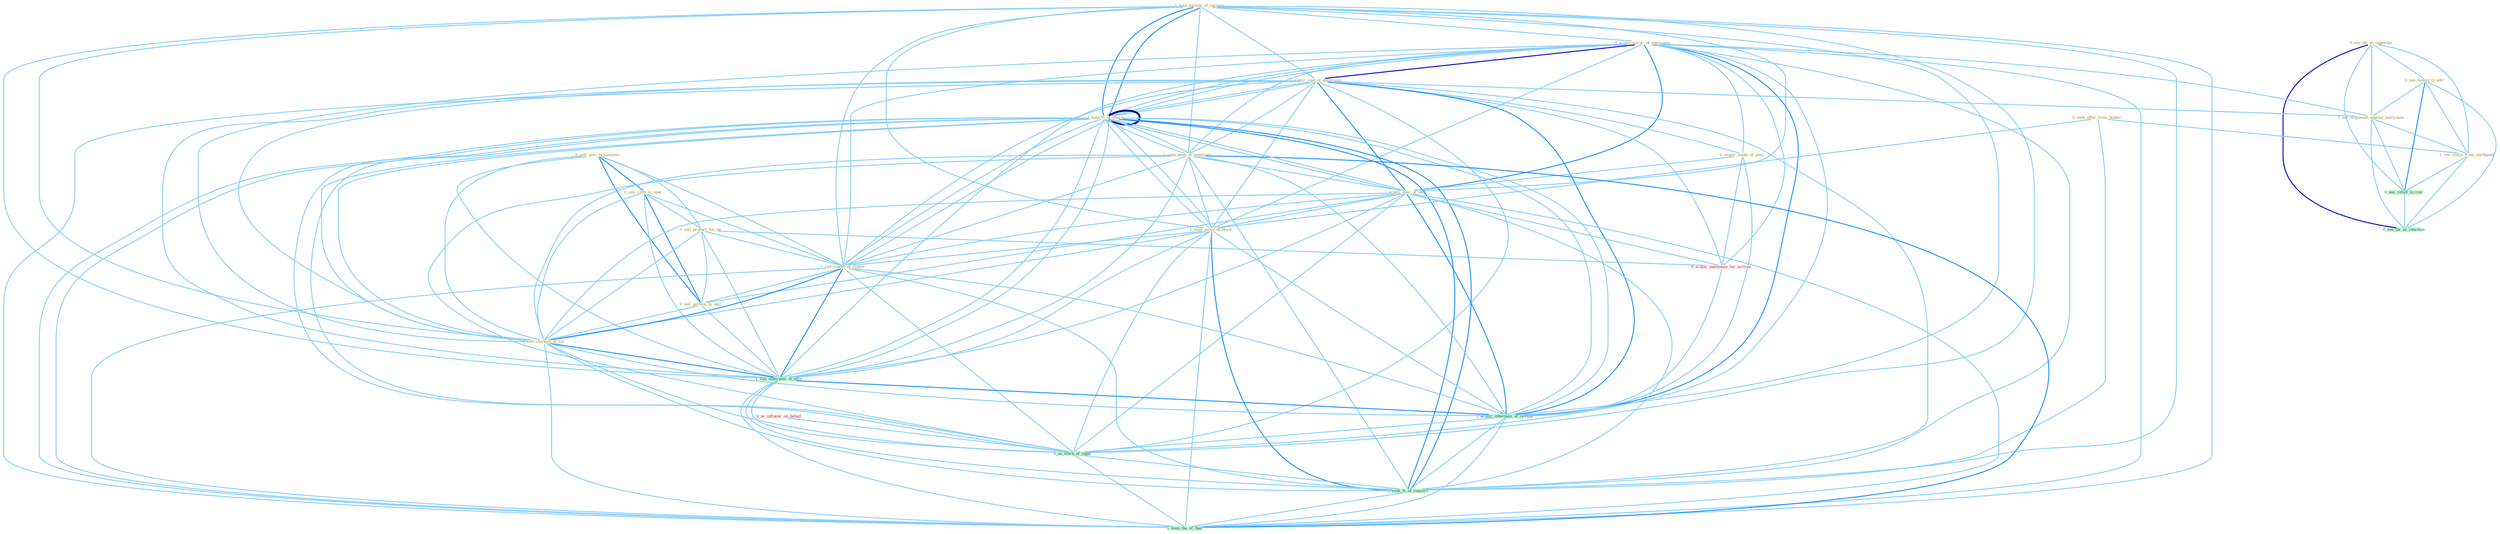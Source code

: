 Graph G{ 
    node
    [shape=polygon,style=filled,width=.5,height=.06,color="#BDFCC9",fixedsize=true,fontsize=4,
    fontcolor="#2f4f4f"];
    {node
    [color="#ffffe0", fontcolor="#8b7d6b"] "1_hold_auction_of_currenc " "0_see_thi_as_opportun " "0_sell_piec_to_investor " "1_acquir_secur_of_entitynam " "0_sell_cattl_to_oper " "1_acquir_rest_of_entitynam " "0_sell_product_for_us " "1_hold_%_of_share " "0_acquir_stake_at_penc " "0_seek_offer_from_bidder " "1_seen_peak_of_construct " "0_see_footag_in_edit " "1_acquir_busi_of_unit " "1_see_argument_against_entitynam " "1_hold_%_of_share " "1_see_claim_from_earthquak " "1_seek_mean_of_block " "1_sell_model_of_center " "0_sell_portion_to_unit " "1_sell_stockpil_of_ton "}
{node [color="#fff0f5", fontcolor="#b22222"] "0_acquir_entitynam_for_million " "0_us_influenc_on_behalf "}
edge [color="#B0E2FF"];

	"1_hold_auction_of_currenc " -- "1_acquir_secur_of_entitynam " [w="1", color="#87cefa" ];
	"1_hold_auction_of_currenc " -- "1_acquir_rest_of_entitynam " [w="1", color="#87cefa" ];
	"1_hold_auction_of_currenc " -- "1_hold_%_of_share " [w="2", color="#1e90ff" , len=0.8];
	"1_hold_auction_of_currenc " -- "1_seen_peak_of_construct " [w="1", color="#87cefa" ];
	"1_hold_auction_of_currenc " -- "1_acquir_busi_of_unit " [w="1", color="#87cefa" ];
	"1_hold_auction_of_currenc " -- "1_hold_%_of_share " [w="2", color="#1e90ff" , len=0.8];
	"1_hold_auction_of_currenc " -- "1_seek_mean_of_block " [w="1", color="#87cefa" ];
	"1_hold_auction_of_currenc " -- "1_sell_model_of_center " [w="1", color="#87cefa" ];
	"1_hold_auction_of_currenc " -- "1_sell_stockpil_of_ton " [w="1", color="#87cefa" ];
	"1_hold_auction_of_currenc " -- "1_sell_othernum_of_offic " [w="1", color="#87cefa" ];
	"1_hold_auction_of_currenc " -- "1_acquir_othernum_of_restaur " [w="1", color="#87cefa" ];
	"1_hold_auction_of_currenc " -- "1_us_stock_of_capit " [w="1", color="#87cefa" ];
	"1_hold_auction_of_currenc " -- "1_seek_%_of_concern " [w="1", color="#87cefa" ];
	"1_hold_auction_of_currenc " -- "1_seen_the_of_that " [w="1", color="#87cefa" ];
	"0_see_thi_as_opportun " -- "0_see_footag_in_edit " [w="1", color="#87cefa" ];
	"0_see_thi_as_opportun " -- "1_see_argument_against_entitynam " [w="1", color="#87cefa" ];
	"0_see_thi_as_opportun " -- "1_see_claim_from_earthquak " [w="1", color="#87cefa" ];
	"0_see_thi_as_opportun " -- "0_see_relief_in_cost " [w="1", color="#87cefa" ];
	"0_see_thi_as_opportun " -- "0_see_thi_as_reaction " [w="3", color="#0000cd" , len=0.6];
	"0_sell_piec_to_investor " -- "0_sell_cattl_to_oper " [w="2", color="#1e90ff" , len=0.8];
	"0_sell_piec_to_investor " -- "0_sell_product_for_us " [w="1", color="#87cefa" ];
	"0_sell_piec_to_investor " -- "1_sell_model_of_center " [w="1", color="#87cefa" ];
	"0_sell_piec_to_investor " -- "0_sell_portion_to_unit " [w="2", color="#1e90ff" , len=0.8];
	"0_sell_piec_to_investor " -- "1_sell_stockpil_of_ton " [w="1", color="#87cefa" ];
	"0_sell_piec_to_investor " -- "1_sell_othernum_of_offic " [w="1", color="#87cefa" ];
	"1_acquir_secur_of_entitynam " -- "1_acquir_rest_of_entitynam " [w="3", color="#0000cd" , len=0.6];
	"1_acquir_secur_of_entitynam " -- "1_hold_%_of_share " [w="1", color="#87cefa" ];
	"1_acquir_secur_of_entitynam " -- "0_acquir_stake_at_penc " [w="1", color="#87cefa" ];
	"1_acquir_secur_of_entitynam " -- "1_seen_peak_of_construct " [w="1", color="#87cefa" ];
	"1_acquir_secur_of_entitynam " -- "1_acquir_busi_of_unit " [w="2", color="#1e90ff" , len=0.8];
	"1_acquir_secur_of_entitynam " -- "1_see_argument_against_entitynam " [w="1", color="#87cefa" ];
	"1_acquir_secur_of_entitynam " -- "1_hold_%_of_share " [w="1", color="#87cefa" ];
	"1_acquir_secur_of_entitynam " -- "1_seek_mean_of_block " [w="1", color="#87cefa" ];
	"1_acquir_secur_of_entitynam " -- "1_sell_model_of_center " [w="1", color="#87cefa" ];
	"1_acquir_secur_of_entitynam " -- "1_sell_stockpil_of_ton " [w="1", color="#87cefa" ];
	"1_acquir_secur_of_entitynam " -- "0_acquir_entitynam_for_million " [w="1", color="#87cefa" ];
	"1_acquir_secur_of_entitynam " -- "1_sell_othernum_of_offic " [w="1", color="#87cefa" ];
	"1_acquir_secur_of_entitynam " -- "1_acquir_othernum_of_restaur " [w="2", color="#1e90ff" , len=0.8];
	"1_acquir_secur_of_entitynam " -- "1_us_stock_of_capit " [w="1", color="#87cefa" ];
	"1_acquir_secur_of_entitynam " -- "1_seek_%_of_concern " [w="1", color="#87cefa" ];
	"1_acquir_secur_of_entitynam " -- "1_seen_the_of_that " [w="1", color="#87cefa" ];
	"0_sell_cattl_to_oper " -- "0_sell_product_for_us " [w="1", color="#87cefa" ];
	"0_sell_cattl_to_oper " -- "1_sell_model_of_center " [w="1", color="#87cefa" ];
	"0_sell_cattl_to_oper " -- "0_sell_portion_to_unit " [w="2", color="#1e90ff" , len=0.8];
	"0_sell_cattl_to_oper " -- "1_sell_stockpil_of_ton " [w="1", color="#87cefa" ];
	"0_sell_cattl_to_oper " -- "1_sell_othernum_of_offic " [w="1", color="#87cefa" ];
	"1_acquir_rest_of_entitynam " -- "1_hold_%_of_share " [w="1", color="#87cefa" ];
	"1_acquir_rest_of_entitynam " -- "0_acquir_stake_at_penc " [w="1", color="#87cefa" ];
	"1_acquir_rest_of_entitynam " -- "1_seen_peak_of_construct " [w="1", color="#87cefa" ];
	"1_acquir_rest_of_entitynam " -- "1_acquir_busi_of_unit " [w="2", color="#1e90ff" , len=0.8];
	"1_acquir_rest_of_entitynam " -- "1_see_argument_against_entitynam " [w="1", color="#87cefa" ];
	"1_acquir_rest_of_entitynam " -- "1_hold_%_of_share " [w="1", color="#87cefa" ];
	"1_acquir_rest_of_entitynam " -- "1_seek_mean_of_block " [w="1", color="#87cefa" ];
	"1_acquir_rest_of_entitynam " -- "1_sell_model_of_center " [w="1", color="#87cefa" ];
	"1_acquir_rest_of_entitynam " -- "1_sell_stockpil_of_ton " [w="1", color="#87cefa" ];
	"1_acquir_rest_of_entitynam " -- "0_acquir_entitynam_for_million " [w="1", color="#87cefa" ];
	"1_acquir_rest_of_entitynam " -- "1_sell_othernum_of_offic " [w="1", color="#87cefa" ];
	"1_acquir_rest_of_entitynam " -- "1_acquir_othernum_of_restaur " [w="2", color="#1e90ff" , len=0.8];
	"1_acquir_rest_of_entitynam " -- "1_us_stock_of_capit " [w="1", color="#87cefa" ];
	"1_acquir_rest_of_entitynam " -- "1_seek_%_of_concern " [w="1", color="#87cefa" ];
	"1_acquir_rest_of_entitynam " -- "1_seen_the_of_that " [w="1", color="#87cefa" ];
	"0_sell_product_for_us " -- "1_sell_model_of_center " [w="1", color="#87cefa" ];
	"0_sell_product_for_us " -- "0_sell_portion_to_unit " [w="1", color="#87cefa" ];
	"0_sell_product_for_us " -- "1_sell_stockpil_of_ton " [w="1", color="#87cefa" ];
	"0_sell_product_for_us " -- "0_acquir_entitynam_for_million " [w="1", color="#87cefa" ];
	"0_sell_product_for_us " -- "1_sell_othernum_of_offic " [w="1", color="#87cefa" ];
	"1_hold_%_of_share " -- "1_seen_peak_of_construct " [w="1", color="#87cefa" ];
	"1_hold_%_of_share " -- "1_acquir_busi_of_unit " [w="1", color="#87cefa" ];
	"1_hold_%_of_share " -- "1_hold_%_of_share " [w="4", style=bold, color="#000080", len=0.4];
	"1_hold_%_of_share " -- "1_seek_mean_of_block " [w="1", color="#87cefa" ];
	"1_hold_%_of_share " -- "1_sell_model_of_center " [w="1", color="#87cefa" ];
	"1_hold_%_of_share " -- "1_sell_stockpil_of_ton " [w="1", color="#87cefa" ];
	"1_hold_%_of_share " -- "1_sell_othernum_of_offic " [w="1", color="#87cefa" ];
	"1_hold_%_of_share " -- "1_acquir_othernum_of_restaur " [w="1", color="#87cefa" ];
	"1_hold_%_of_share " -- "1_us_stock_of_capit " [w="1", color="#87cefa" ];
	"1_hold_%_of_share " -- "1_seek_%_of_concern " [w="2", color="#1e90ff" , len=0.8];
	"1_hold_%_of_share " -- "1_seen_the_of_that " [w="1", color="#87cefa" ];
	"0_acquir_stake_at_penc " -- "1_acquir_busi_of_unit " [w="1", color="#87cefa" ];
	"0_acquir_stake_at_penc " -- "0_acquir_entitynam_for_million " [w="1", color="#87cefa" ];
	"0_acquir_stake_at_penc " -- "1_acquir_othernum_of_restaur " [w="1", color="#87cefa" ];
	"0_seek_offer_from_bidder " -- "1_see_claim_from_earthquak " [w="1", color="#87cefa" ];
	"0_seek_offer_from_bidder " -- "1_seek_mean_of_block " [w="1", color="#87cefa" ];
	"0_seek_offer_from_bidder " -- "1_seek_%_of_concern " [w="1", color="#87cefa" ];
	"1_seen_peak_of_construct " -- "1_acquir_busi_of_unit " [w="1", color="#87cefa" ];
	"1_seen_peak_of_construct " -- "1_hold_%_of_share " [w="1", color="#87cefa" ];
	"1_seen_peak_of_construct " -- "1_seek_mean_of_block " [w="1", color="#87cefa" ];
	"1_seen_peak_of_construct " -- "1_sell_model_of_center " [w="1", color="#87cefa" ];
	"1_seen_peak_of_construct " -- "1_sell_stockpil_of_ton " [w="1", color="#87cefa" ];
	"1_seen_peak_of_construct " -- "1_sell_othernum_of_offic " [w="1", color="#87cefa" ];
	"1_seen_peak_of_construct " -- "1_acquir_othernum_of_restaur " [w="1", color="#87cefa" ];
	"1_seen_peak_of_construct " -- "1_us_stock_of_capit " [w="1", color="#87cefa" ];
	"1_seen_peak_of_construct " -- "1_seek_%_of_concern " [w="1", color="#87cefa" ];
	"1_seen_peak_of_construct " -- "1_seen_the_of_that " [w="2", color="#1e90ff" , len=0.8];
	"0_see_footag_in_edit " -- "1_see_argument_against_entitynam " [w="1", color="#87cefa" ];
	"0_see_footag_in_edit " -- "1_see_claim_from_earthquak " [w="1", color="#87cefa" ];
	"0_see_footag_in_edit " -- "0_see_relief_in_cost " [w="2", color="#1e90ff" , len=0.8];
	"0_see_footag_in_edit " -- "0_see_thi_as_reaction " [w="1", color="#87cefa" ];
	"1_acquir_busi_of_unit " -- "1_hold_%_of_share " [w="1", color="#87cefa" ];
	"1_acquir_busi_of_unit " -- "1_seek_mean_of_block " [w="1", color="#87cefa" ];
	"1_acquir_busi_of_unit " -- "1_sell_model_of_center " [w="1", color="#87cefa" ];
	"1_acquir_busi_of_unit " -- "0_sell_portion_to_unit " [w="1", color="#87cefa" ];
	"1_acquir_busi_of_unit " -- "1_sell_stockpil_of_ton " [w="1", color="#87cefa" ];
	"1_acquir_busi_of_unit " -- "0_acquir_entitynam_for_million " [w="1", color="#87cefa" ];
	"1_acquir_busi_of_unit " -- "1_sell_othernum_of_offic " [w="1", color="#87cefa" ];
	"1_acquir_busi_of_unit " -- "1_acquir_othernum_of_restaur " [w="2", color="#1e90ff" , len=0.8];
	"1_acquir_busi_of_unit " -- "1_us_stock_of_capit " [w="1", color="#87cefa" ];
	"1_acquir_busi_of_unit " -- "1_seek_%_of_concern " [w="1", color="#87cefa" ];
	"1_acquir_busi_of_unit " -- "1_seen_the_of_that " [w="1", color="#87cefa" ];
	"1_see_argument_against_entitynam " -- "1_see_claim_from_earthquak " [w="1", color="#87cefa" ];
	"1_see_argument_against_entitynam " -- "0_see_relief_in_cost " [w="1", color="#87cefa" ];
	"1_see_argument_against_entitynam " -- "0_see_thi_as_reaction " [w="1", color="#87cefa" ];
	"1_hold_%_of_share " -- "1_seek_mean_of_block " [w="1", color="#87cefa" ];
	"1_hold_%_of_share " -- "1_sell_model_of_center " [w="1", color="#87cefa" ];
	"1_hold_%_of_share " -- "1_sell_stockpil_of_ton " [w="1", color="#87cefa" ];
	"1_hold_%_of_share " -- "1_sell_othernum_of_offic " [w="1", color="#87cefa" ];
	"1_hold_%_of_share " -- "1_acquir_othernum_of_restaur " [w="1", color="#87cefa" ];
	"1_hold_%_of_share " -- "1_us_stock_of_capit " [w="1", color="#87cefa" ];
	"1_hold_%_of_share " -- "1_seek_%_of_concern " [w="2", color="#1e90ff" , len=0.8];
	"1_hold_%_of_share " -- "1_seen_the_of_that " [w="1", color="#87cefa" ];
	"1_see_claim_from_earthquak " -- "0_see_relief_in_cost " [w="1", color="#87cefa" ];
	"1_see_claim_from_earthquak " -- "0_see_thi_as_reaction " [w="1", color="#87cefa" ];
	"1_seek_mean_of_block " -- "1_sell_model_of_center " [w="1", color="#87cefa" ];
	"1_seek_mean_of_block " -- "1_sell_stockpil_of_ton " [w="1", color="#87cefa" ];
	"1_seek_mean_of_block " -- "1_sell_othernum_of_offic " [w="1", color="#87cefa" ];
	"1_seek_mean_of_block " -- "1_acquir_othernum_of_restaur " [w="1", color="#87cefa" ];
	"1_seek_mean_of_block " -- "1_us_stock_of_capit " [w="1", color="#87cefa" ];
	"1_seek_mean_of_block " -- "1_seek_%_of_concern " [w="2", color="#1e90ff" , len=0.8];
	"1_seek_mean_of_block " -- "1_seen_the_of_that " [w="1", color="#87cefa" ];
	"1_sell_model_of_center " -- "0_sell_portion_to_unit " [w="1", color="#87cefa" ];
	"1_sell_model_of_center " -- "1_sell_stockpil_of_ton " [w="2", color="#1e90ff" , len=0.8];
	"1_sell_model_of_center " -- "1_sell_othernum_of_offic " [w="2", color="#1e90ff" , len=0.8];
	"1_sell_model_of_center " -- "1_acquir_othernum_of_restaur " [w="1", color="#87cefa" ];
	"1_sell_model_of_center " -- "1_us_stock_of_capit " [w="1", color="#87cefa" ];
	"1_sell_model_of_center " -- "1_seek_%_of_concern " [w="1", color="#87cefa" ];
	"1_sell_model_of_center " -- "1_seen_the_of_that " [w="1", color="#87cefa" ];
	"0_sell_portion_to_unit " -- "1_sell_stockpil_of_ton " [w="1", color="#87cefa" ];
	"0_sell_portion_to_unit " -- "1_sell_othernum_of_offic " [w="1", color="#87cefa" ];
	"1_sell_stockpil_of_ton " -- "1_sell_othernum_of_offic " [w="2", color="#1e90ff" , len=0.8];
	"1_sell_stockpil_of_ton " -- "1_acquir_othernum_of_restaur " [w="1", color="#87cefa" ];
	"1_sell_stockpil_of_ton " -- "1_us_stock_of_capit " [w="1", color="#87cefa" ];
	"1_sell_stockpil_of_ton " -- "1_seek_%_of_concern " [w="1", color="#87cefa" ];
	"1_sell_stockpil_of_ton " -- "1_seen_the_of_that " [w="1", color="#87cefa" ];
	"0_acquir_entitynam_for_million " -- "1_acquir_othernum_of_restaur " [w="1", color="#87cefa" ];
	"1_sell_othernum_of_offic " -- "1_acquir_othernum_of_restaur " [w="2", color="#1e90ff" , len=0.8];
	"1_sell_othernum_of_offic " -- "1_us_stock_of_capit " [w="1", color="#87cefa" ];
	"1_sell_othernum_of_offic " -- "1_seek_%_of_concern " [w="1", color="#87cefa" ];
	"1_sell_othernum_of_offic " -- "1_seen_the_of_that " [w="1", color="#87cefa" ];
	"0_us_influenc_on_behalf " -- "1_us_stock_of_capit " [w="1", color="#87cefa" ];
	"0_see_relief_in_cost " -- "0_see_thi_as_reaction " [w="1", color="#87cefa" ];
	"1_acquir_othernum_of_restaur " -- "1_us_stock_of_capit " [w="1", color="#87cefa" ];
	"1_acquir_othernum_of_restaur " -- "1_seek_%_of_concern " [w="1", color="#87cefa" ];
	"1_acquir_othernum_of_restaur " -- "1_seen_the_of_that " [w="1", color="#87cefa" ];
	"1_us_stock_of_capit " -- "1_seek_%_of_concern " [w="1", color="#87cefa" ];
	"1_us_stock_of_capit " -- "1_seen_the_of_that " [w="1", color="#87cefa" ];
	"1_seek_%_of_concern " -- "1_seen_the_of_that " [w="1", color="#87cefa" ];
}